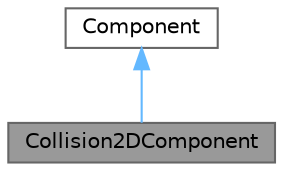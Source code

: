 digraph "Collision2DComponent"
{
 // LATEX_PDF_SIZE
  bgcolor="transparent";
  edge [fontname=Helvetica,fontsize=10,labelfontname=Helvetica,labelfontsize=10];
  node [fontname=Helvetica,fontsize=10,shape=box,height=0.2,width=0.4];
  Node1 [id="Node000001",label="Collision2DComponent",height=0.2,width=0.4,color="gray40", fillcolor="grey60", style="filled", fontcolor="black",tooltip="The Collision2DComponent class represents a component for handling 2D collision detection."];
  Node2 -> Node1 [id="edge1_Node000001_Node000002",dir="back",color="steelblue1",style="solid",tooltip=" "];
  Node2 [id="Node000002",label="Component",height=0.2,width=0.4,color="gray40", fillcolor="white", style="filled",URL="$struct_component.html",tooltip="The Component struct represents a base class for all components attached to game entities."];
}

